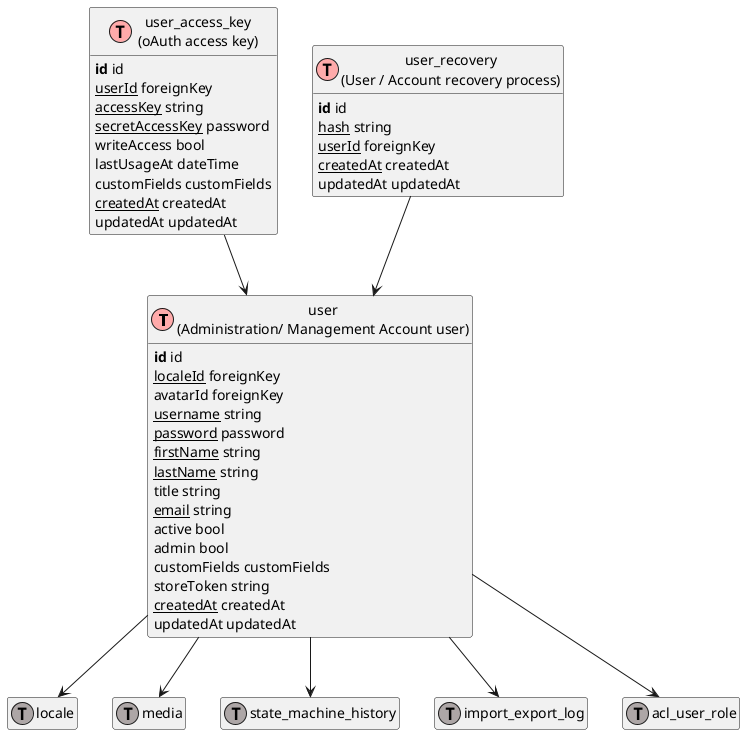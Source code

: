 @startuml
' uncomment the line below if you're using computer with a retina display
' skinparam dpi 300
!define Table(name,desc) class name as "desc" << (T,#FFAAAA) >>
!define ForeignTable(name,desc) class name as "desc" << (T,#ada6a6) >>
!define TranslationTable(name,desc) class name as "desc" << (I,#4286f4) >>
' we use bold for primary key
' green color for unique
' and underscore for not_null
!define primary_key(x) <b>x</b>
!define unique(x) <color:green>x</color>
!define not_null(x) <u>x</u>
' other tags available:
' <i></i>
' <back:COLOR></color>, where color is a color name or html color code
' (#FFAACC)
' see: http://plantuml.com/classes.html#More
hide methods
hide stereotypes
hide empty members
skinparam backgroundColor #FFFFFF

' entities

Table(ShopwareCoreSystemUserUserDefinition, "user\n(Administration/ Management Account user)") {
   primary_key(id) id
   not_null(localeId) foreignKey
   avatarId foreignKey
   not_null(username) string
   not_null(password) password
   not_null(firstName) string
   not_null(lastName) string
   title string
   not_null(email) string
   active bool
   admin bool
   customFields customFields
   storeToken string
   not_null(createdAt) createdAt
   updatedAt updatedAt
}
Table(ShopwareCoreSystemUserAggregateUserAccessKeyUserAccessKeyDefinition, "user_access_key\n(oAuth access key)") {
   primary_key(id) id
   not_null(userId) foreignKey
   not_null(accessKey) string
   not_null(secretAccessKey) password
   writeAccess bool
   lastUsageAt dateTime
   customFields customFields
   not_null(createdAt) createdAt
   updatedAt updatedAt
}
Table(ShopwareCoreSystemUserAggregateUserRecoveryUserRecoveryDefinition, "user_recovery\n(User / Account recovery process)") {
   primary_key(id) id
   not_null(hash) string
   not_null(userId) foreignKey
   not_null(createdAt) createdAt
   updatedAt updatedAt
}
ForeignTable(ShopwareCoreSystemLocaleLocaleDefinition, "locale") {
}
ForeignTable(ShopwareCoreContentMediaMediaDefinition, "media") {
}
ForeignTable(ShopwareCoreSystemStateMachineAggregationStateMachineHistoryStateMachineHistoryDefinition, "state_machine_history") {
}
ForeignTable(ShopwareCoreContentImportExportAggregateImportExportLogImportExportLogDefinition, "import_export_log") {
}
ForeignTable(ShopwareCoreFrameworkApiAclRoleAclUserRoleDefinition, "acl_user_role") {
}

' relationshipd

ShopwareCoreSystemUserUserDefinition --> ShopwareCoreSystemLocaleLocaleDefinition
ShopwareCoreSystemUserUserDefinition --> ShopwareCoreContentMediaMediaDefinition
ShopwareCoreSystemUserAggregateUserAccessKeyUserAccessKeyDefinition --> ShopwareCoreSystemUserUserDefinition
ShopwareCoreSystemUserUserDefinition --> ShopwareCoreSystemStateMachineAggregationStateMachineHistoryStateMachineHistoryDefinition
ShopwareCoreSystemUserUserDefinition --> ShopwareCoreContentImportExportAggregateImportExportLogImportExportLogDefinition
ShopwareCoreSystemUserUserDefinition --> ShopwareCoreFrameworkApiAclRoleAclUserRoleDefinition
ShopwareCoreSystemUserAggregateUserRecoveryUserRecoveryDefinition --> ShopwareCoreSystemUserUserDefinition
@enduml
